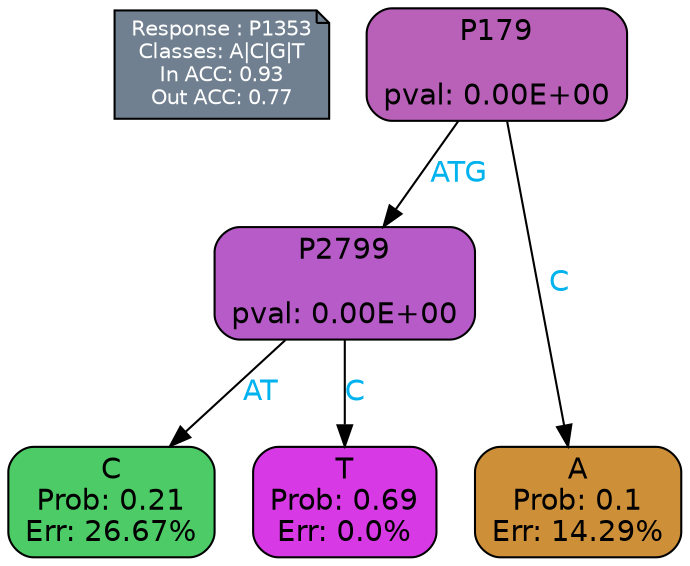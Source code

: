 digraph Tree {
node [shape=box, style="filled, rounded", color="black", fontname=helvetica] ;
graph [ranksep=equally, splines=polylines, bgcolor=transparent, dpi=600] ;
edge [fontname=helvetica] ;
LEGEND [label="Response : P1353
Classes: A|C|G|T
In ACC: 0.93
Out ACC: 0.77
",shape=note,align=left,style=filled,fillcolor="slategray",fontcolor="white",fontsize=10];1 [label="P179

pval: 0.00E+00", fillcolor="#b960b9"] ;
2 [label="P2799

pval: 0.00E+00", fillcolor="#b65bc7"] ;
3 [label="C
Prob: 0.21
Err: 26.67%", fillcolor="#4dcb66"] ;
4 [label="T
Prob: 0.69
Err: 0.0%", fillcolor="#d739e5"] ;
5 [label="A
Prob: 0.1
Err: 14.29%", fillcolor="#ce8f39"] ;
1 -> 2 [label="ATG",fontcolor=deepskyblue2] ;
1 -> 5 [label="C",fontcolor=deepskyblue2] ;
2 -> 3 [label="AT",fontcolor=deepskyblue2] ;
2 -> 4 [label="C",fontcolor=deepskyblue2] ;
{rank = same; 3;4;5;}{rank = same; LEGEND;1;}}